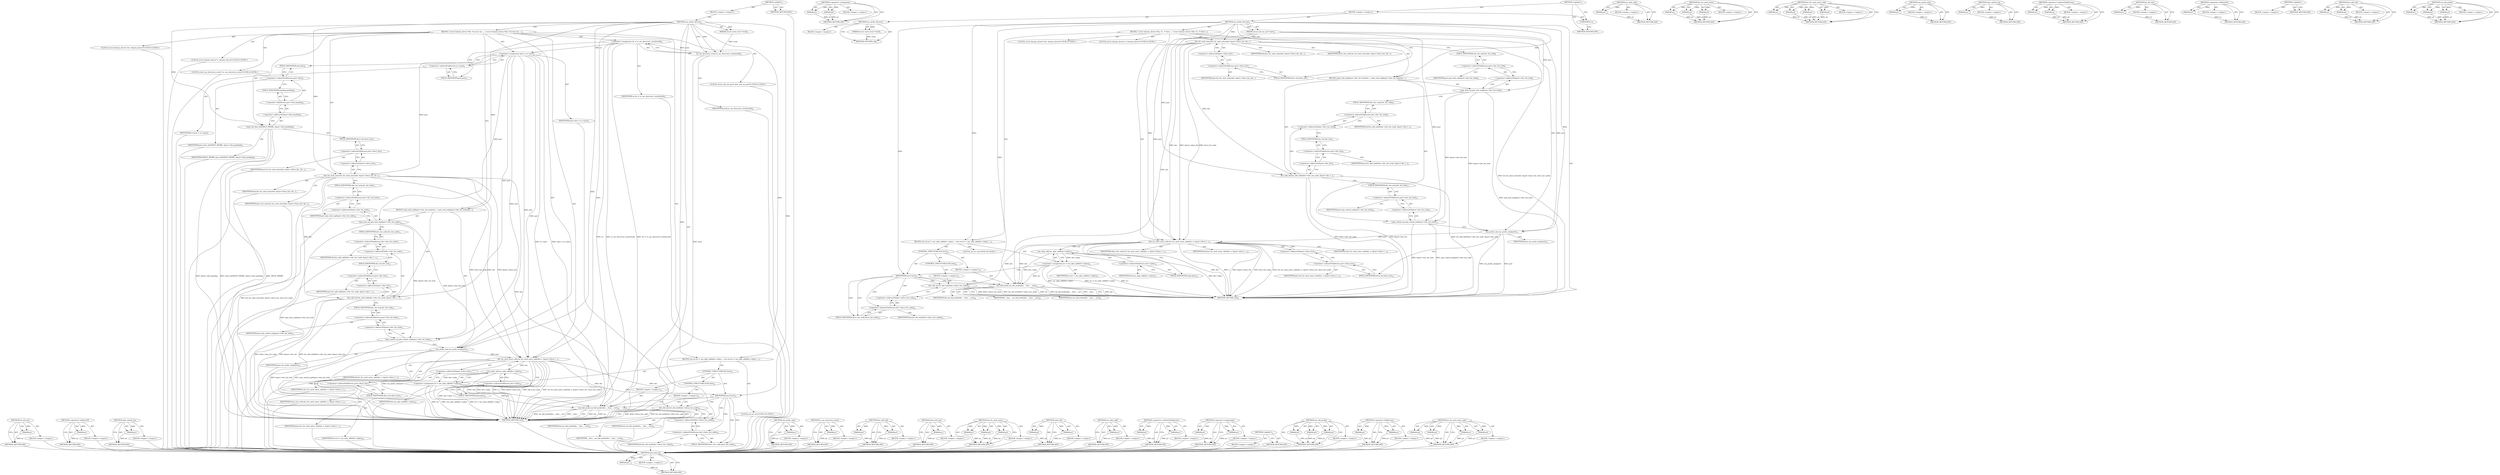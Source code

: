 digraph "sas_fail_probe" {
vulnerable_184 [label=<(METHOD,list_del_init)>];
vulnerable_185 [label=<(PARAM,p1)>];
vulnerable_186 [label=<(BLOCK,&lt;empty&gt;,&lt;empty&gt;)>];
vulnerable_187 [label=<(METHOD_RETURN,ANY)>];
vulnerable_135 [label=<(METHOD,&lt;operator&gt;.addressOf)>];
vulnerable_136 [label=<(PARAM,p1)>];
vulnerable_137 [label=<(BLOCK,&lt;empty&gt;,&lt;empty&gt;)>];
vulnerable_138 [label=<(METHOD_RETURN,ANY)>];
vulnerable_159 [label=<(METHOD,spin_unlock_irq)>];
vulnerable_160 [label=<(PARAM,p1)>];
vulnerable_161 [label=<(BLOCK,&lt;empty&gt;,&lt;empty&gt;)>];
vulnerable_162 [label=<(METHOD_RETURN,ANY)>];
vulnerable_6 [label=<(METHOD,&lt;global&gt;)<SUB>1</SUB>>];
vulnerable_7 [label=<(BLOCK,&lt;empty&gt;,&lt;empty&gt;)<SUB>1</SUB>>];
vulnerable_8 [label=<(METHOD,sas_probe_devices)<SUB>1</SUB>>];
vulnerable_9 [label=<(PARAM,struct work_struct *work)<SUB>1</SUB>>];
vulnerable_10 [label=<(BLOCK,{
 	struct domain_device *dev, *n;
	struct sas_...,{
 	struct domain_device *dev, *n;
	struct sas_...)<SUB>2</SUB>>];
vulnerable_11 [label="<(LOCAL,struct domain_device* dev: domain_device*)<SUB>3</SUB>>"];
vulnerable_12 [label="<(LOCAL,struct domain_device* n: domain_device*)<SUB>3</SUB>>"];
vulnerable_13 [label="<(LOCAL,struct sas_discovery_event* ev: sas_discovery_event*)<SUB>4</SUB>>"];
vulnerable_14 [label=<(&lt;operator&gt;.assignment,*ev = to_sas_discovery_event(work))<SUB>4</SUB>>];
vulnerable_15 [label=<(IDENTIFIER,ev,*ev = to_sas_discovery_event(work))<SUB>4</SUB>>];
vulnerable_16 [label=<(to_sas_discovery_event,to_sas_discovery_event(work))<SUB>4</SUB>>];
vulnerable_17 [label=<(IDENTIFIER,work,to_sas_discovery_event(work))<SUB>4</SUB>>];
vulnerable_18 [label="<(LOCAL,struct asd_sas_port* port: asd_sas_port*)<SUB>5</SUB>>"];
vulnerable_19 [label=<(&lt;operator&gt;.assignment,*port = ev-&gt;port)<SUB>5</SUB>>];
vulnerable_20 [label=<(IDENTIFIER,port,*port = ev-&gt;port)<SUB>5</SUB>>];
vulnerable_21 [label=<(&lt;operator&gt;.indirectFieldAccess,ev-&gt;port)<SUB>5</SUB>>];
vulnerable_22 [label=<(IDENTIFIER,ev,*port = ev-&gt;port)<SUB>5</SUB>>];
vulnerable_23 [label=<(FIELD_IDENTIFIER,port,port)<SUB>5</SUB>>];
vulnerable_24 [label=<(clear_bit,clear_bit(DISCE_PROBE, &amp;port-&gt;disc.pending))<SUB>6</SUB>>];
vulnerable_25 [label=<(IDENTIFIER,DISCE_PROBE,clear_bit(DISCE_PROBE, &amp;port-&gt;disc.pending))<SUB>6</SUB>>];
vulnerable_26 [label=<(&lt;operator&gt;.addressOf,&amp;port-&gt;disc.pending)<SUB>6</SUB>>];
vulnerable_27 [label=<(&lt;operator&gt;.fieldAccess,port-&gt;disc.pending)<SUB>6</SUB>>];
vulnerable_28 [label=<(&lt;operator&gt;.indirectFieldAccess,port-&gt;disc)<SUB>6</SUB>>];
vulnerable_29 [label=<(IDENTIFIER,port,clear_bit(DISCE_PROBE, &amp;port-&gt;disc.pending))<SUB>6</SUB>>];
vulnerable_30 [label=<(FIELD_IDENTIFIER,disc,disc)<SUB>6</SUB>>];
vulnerable_31 [label=<(FIELD_IDENTIFIER,pending,pending)<SUB>6</SUB>>];
vulnerable_32 [label=<(list_for_each_entry,list_for_each_entry(dev, &amp;port-&gt;disco_list, dis...)<SUB>9</SUB>>];
vulnerable_33 [label=<(IDENTIFIER,dev,list_for_each_entry(dev, &amp;port-&gt;disco_list, dis...)<SUB>9</SUB>>];
vulnerable_34 [label=<(&lt;operator&gt;.addressOf,&amp;port-&gt;disco_list)<SUB>9</SUB>>];
vulnerable_35 [label=<(&lt;operator&gt;.indirectFieldAccess,port-&gt;disco_list)<SUB>9</SUB>>];
vulnerable_36 [label=<(IDENTIFIER,port,list_for_each_entry(dev, &amp;port-&gt;disco_list, dis...)<SUB>9</SUB>>];
vulnerable_37 [label=<(FIELD_IDENTIFIER,disco_list,disco_list)<SUB>9</SUB>>];
vulnerable_38 [label=<(IDENTIFIER,disco_list_node,list_for_each_entry(dev, &amp;port-&gt;disco_list, dis...)<SUB>9</SUB>>];
vulnerable_39 [label=<(BLOCK,{
		spin_lock_irq(&amp;port-&gt;dev_list_lock);
		list...,{
		spin_lock_irq(&amp;port-&gt;dev_list_lock);
		list...)<SUB>9</SUB>>];
vulnerable_40 [label=<(spin_lock_irq,spin_lock_irq(&amp;port-&gt;dev_list_lock))<SUB>10</SUB>>];
vulnerable_41 [label=<(&lt;operator&gt;.addressOf,&amp;port-&gt;dev_list_lock)<SUB>10</SUB>>];
vulnerable_42 [label=<(&lt;operator&gt;.indirectFieldAccess,port-&gt;dev_list_lock)<SUB>10</SUB>>];
vulnerable_43 [label=<(IDENTIFIER,port,spin_lock_irq(&amp;port-&gt;dev_list_lock))<SUB>10</SUB>>];
vulnerable_44 [label=<(FIELD_IDENTIFIER,dev_list_lock,dev_list_lock)<SUB>10</SUB>>];
vulnerable_45 [label=<(list_add_tail,list_add_tail(&amp;dev-&gt;dev_list_node, &amp;port-&gt;dev_l...)<SUB>11</SUB>>];
vulnerable_46 [label=<(&lt;operator&gt;.addressOf,&amp;dev-&gt;dev_list_node)<SUB>11</SUB>>];
vulnerable_47 [label=<(&lt;operator&gt;.indirectFieldAccess,dev-&gt;dev_list_node)<SUB>11</SUB>>];
vulnerable_48 [label=<(IDENTIFIER,dev,list_add_tail(&amp;dev-&gt;dev_list_node, &amp;port-&gt;dev_l...)<SUB>11</SUB>>];
vulnerable_49 [label=<(FIELD_IDENTIFIER,dev_list_node,dev_list_node)<SUB>11</SUB>>];
vulnerable_50 [label=<(&lt;operator&gt;.addressOf,&amp;port-&gt;dev_list)<SUB>11</SUB>>];
vulnerable_51 [label=<(&lt;operator&gt;.indirectFieldAccess,port-&gt;dev_list)<SUB>11</SUB>>];
vulnerable_52 [label=<(IDENTIFIER,port,list_add_tail(&amp;dev-&gt;dev_list_node, &amp;port-&gt;dev_l...)<SUB>11</SUB>>];
vulnerable_53 [label=<(FIELD_IDENTIFIER,dev_list,dev_list)<SUB>11</SUB>>];
vulnerable_54 [label=<(spin_unlock_irq,spin_unlock_irq(&amp;port-&gt;dev_list_lock))<SUB>12</SUB>>];
vulnerable_55 [label=<(&lt;operator&gt;.addressOf,&amp;port-&gt;dev_list_lock)<SUB>12</SUB>>];
vulnerable_56 [label=<(&lt;operator&gt;.indirectFieldAccess,port-&gt;dev_list_lock)<SUB>12</SUB>>];
vulnerable_57 [label=<(IDENTIFIER,port,spin_unlock_irq(&amp;port-&gt;dev_list_lock))<SUB>12</SUB>>];
vulnerable_58 [label=<(FIELD_IDENTIFIER,dev_list_lock,dev_list_lock)<SUB>12</SUB>>];
vulnerable_59 [label=<(sas_probe_sata,sas_probe_sata(port))<SUB>15</SUB>>];
vulnerable_60 [label=<(IDENTIFIER,port,sas_probe_sata(port))<SUB>15</SUB>>];
vulnerable_61 [label=<(list_for_each_entry_safe,list_for_each_entry_safe(dev, n, &amp;port-&gt;disco_l...)<SUB>17</SUB>>];
vulnerable_62 [label=<(IDENTIFIER,dev,list_for_each_entry_safe(dev, n, &amp;port-&gt;disco_l...)<SUB>17</SUB>>];
vulnerable_63 [label=<(IDENTIFIER,n,list_for_each_entry_safe(dev, n, &amp;port-&gt;disco_l...)<SUB>17</SUB>>];
vulnerable_64 [label=<(&lt;operator&gt;.addressOf,&amp;port-&gt;disco_list)<SUB>17</SUB>>];
vulnerable_65 [label=<(&lt;operator&gt;.indirectFieldAccess,port-&gt;disco_list)<SUB>17</SUB>>];
vulnerable_66 [label=<(IDENTIFIER,port,list_for_each_entry_safe(dev, n, &amp;port-&gt;disco_l...)<SUB>17</SUB>>];
vulnerable_67 [label=<(FIELD_IDENTIFIER,disco_list,disco_list)<SUB>17</SUB>>];
vulnerable_68 [label=<(IDENTIFIER,disco_list_node,list_for_each_entry_safe(dev, n, &amp;port-&gt;disco_l...)<SUB>17</SUB>>];
vulnerable_69 [label=<(BLOCK,{
		int err;

		err = sas_rphy_add(dev-&gt;rphy);
...,{
		int err;

		err = sas_rphy_add(dev-&gt;rphy);
...)<SUB>17</SUB>>];
vulnerable_70 [label="<(LOCAL,int err: int)<SUB>18</SUB>>"];
vulnerable_71 [label=<(&lt;operator&gt;.assignment,err = sas_rphy_add(dev-&gt;rphy))<SUB>20</SUB>>];
vulnerable_72 [label=<(IDENTIFIER,err,err = sas_rphy_add(dev-&gt;rphy))<SUB>20</SUB>>];
vulnerable_73 [label=<(sas_rphy_add,sas_rphy_add(dev-&gt;rphy))<SUB>20</SUB>>];
vulnerable_74 [label=<(&lt;operator&gt;.indirectFieldAccess,dev-&gt;rphy)<SUB>20</SUB>>];
vulnerable_75 [label=<(IDENTIFIER,dev,sas_rphy_add(dev-&gt;rphy))<SUB>20</SUB>>];
vulnerable_76 [label=<(FIELD_IDENTIFIER,rphy,rphy)<SUB>20</SUB>>];
vulnerable_77 [label=<(CONTROL_STRUCTURE,IF,if (err))<SUB>21</SUB>>];
vulnerable_78 [label=<(IDENTIFIER,err,if (err))<SUB>21</SUB>>];
vulnerable_79 [label=<(BLOCK,&lt;empty&gt;,&lt;empty&gt;)<SUB>22</SUB>>];
vulnerable_80 [label=<(sas_fail_probe,sas_fail_probe(dev, __func__, err))<SUB>22</SUB>>];
vulnerable_81 [label=<(IDENTIFIER,dev,sas_fail_probe(dev, __func__, err))<SUB>22</SUB>>];
vulnerable_82 [label=<(IDENTIFIER,__func__,sas_fail_probe(dev, __func__, err))<SUB>22</SUB>>];
vulnerable_83 [label=<(IDENTIFIER,err,sas_fail_probe(dev, __func__, err))<SUB>22</SUB>>];
vulnerable_84 [label=<(CONTROL_STRUCTURE,ELSE,else)<SUB>24</SUB>>];
vulnerable_85 [label=<(BLOCK,&lt;empty&gt;,&lt;empty&gt;)<SUB>24</SUB>>];
vulnerable_86 [label=<(list_del_init,list_del_init(&amp;dev-&gt;disco_list_node))<SUB>24</SUB>>];
vulnerable_87 [label=<(&lt;operator&gt;.addressOf,&amp;dev-&gt;disco_list_node)<SUB>24</SUB>>];
vulnerable_88 [label=<(&lt;operator&gt;.indirectFieldAccess,dev-&gt;disco_list_node)<SUB>24</SUB>>];
vulnerable_89 [label=<(IDENTIFIER,dev,list_del_init(&amp;dev-&gt;disco_list_node))<SUB>24</SUB>>];
vulnerable_90 [label=<(FIELD_IDENTIFIER,disco_list_node,disco_list_node)<SUB>24</SUB>>];
vulnerable_91 [label=<(METHOD_RETURN,void)<SUB>1</SUB>>];
vulnerable_93 [label=<(METHOD_RETURN,ANY)<SUB>1</SUB>>];
vulnerable_163 [label=<(METHOD,sas_probe_sata)>];
vulnerable_164 [label=<(PARAM,p1)>];
vulnerable_165 [label=<(BLOCK,&lt;empty&gt;,&lt;empty&gt;)>];
vulnerable_166 [label=<(METHOD_RETURN,ANY)>];
vulnerable_121 [label=<(METHOD,to_sas_discovery_event)>];
vulnerable_122 [label=<(PARAM,p1)>];
vulnerable_123 [label=<(BLOCK,&lt;empty&gt;,&lt;empty&gt;)>];
vulnerable_124 [label=<(METHOD_RETURN,ANY)>];
vulnerable_154 [label=<(METHOD,list_add_tail)>];
vulnerable_155 [label=<(PARAM,p1)>];
vulnerable_156 [label=<(PARAM,p2)>];
vulnerable_157 [label=<(BLOCK,&lt;empty&gt;,&lt;empty&gt;)>];
vulnerable_158 [label=<(METHOD_RETURN,ANY)>];
vulnerable_150 [label=<(METHOD,spin_lock_irq)>];
vulnerable_151 [label=<(PARAM,p1)>];
vulnerable_152 [label=<(BLOCK,&lt;empty&gt;,&lt;empty&gt;)>];
vulnerable_153 [label=<(METHOD_RETURN,ANY)>];
vulnerable_144 [label=<(METHOD,list_for_each_entry)>];
vulnerable_145 [label=<(PARAM,p1)>];
vulnerable_146 [label=<(PARAM,p2)>];
vulnerable_147 [label=<(PARAM,p3)>];
vulnerable_148 [label=<(BLOCK,&lt;empty&gt;,&lt;empty&gt;)>];
vulnerable_149 [label=<(METHOD_RETURN,ANY)>];
vulnerable_130 [label=<(METHOD,clear_bit)>];
vulnerable_131 [label=<(PARAM,p1)>];
vulnerable_132 [label=<(PARAM,p2)>];
vulnerable_133 [label=<(BLOCK,&lt;empty&gt;,&lt;empty&gt;)>];
vulnerable_134 [label=<(METHOD_RETURN,ANY)>];
vulnerable_174 [label=<(METHOD,sas_rphy_add)>];
vulnerable_175 [label=<(PARAM,p1)>];
vulnerable_176 [label=<(BLOCK,&lt;empty&gt;,&lt;empty&gt;)>];
vulnerable_177 [label=<(METHOD_RETURN,ANY)>];
vulnerable_125 [label=<(METHOD,&lt;operator&gt;.indirectFieldAccess)>];
vulnerable_126 [label=<(PARAM,p1)>];
vulnerable_127 [label=<(PARAM,p2)>];
vulnerable_128 [label=<(BLOCK,&lt;empty&gt;,&lt;empty&gt;)>];
vulnerable_129 [label=<(METHOD_RETURN,ANY)>];
vulnerable_116 [label=<(METHOD,&lt;operator&gt;.assignment)>];
vulnerable_117 [label=<(PARAM,p1)>];
vulnerable_118 [label=<(PARAM,p2)>];
vulnerable_119 [label=<(BLOCK,&lt;empty&gt;,&lt;empty&gt;)>];
vulnerable_120 [label=<(METHOD_RETURN,ANY)>];
vulnerable_110 [label=<(METHOD,&lt;global&gt;)<SUB>1</SUB>>];
vulnerable_111 [label=<(BLOCK,&lt;empty&gt;,&lt;empty&gt;)>];
vulnerable_112 [label=<(METHOD_RETURN,ANY)>];
vulnerable_178 [label=<(METHOD,sas_fail_probe)>];
vulnerable_179 [label=<(PARAM,p1)>];
vulnerable_180 [label=<(PARAM,p2)>];
vulnerable_181 [label=<(PARAM,p3)>];
vulnerable_182 [label=<(BLOCK,&lt;empty&gt;,&lt;empty&gt;)>];
vulnerable_183 [label=<(METHOD_RETURN,ANY)>];
vulnerable_139 [label=<(METHOD,&lt;operator&gt;.fieldAccess)>];
vulnerable_140 [label=<(PARAM,p1)>];
vulnerable_141 [label=<(PARAM,p2)>];
vulnerable_142 [label=<(BLOCK,&lt;empty&gt;,&lt;empty&gt;)>];
vulnerable_143 [label=<(METHOD_RETURN,ANY)>];
vulnerable_167 [label=<(METHOD,list_for_each_entry_safe)>];
vulnerable_168 [label=<(PARAM,p1)>];
vulnerable_169 [label=<(PARAM,p2)>];
vulnerable_170 [label=<(PARAM,p3)>];
vulnerable_171 [label=<(PARAM,p4)>];
vulnerable_172 [label=<(BLOCK,&lt;empty&gt;,&lt;empty&gt;)>];
vulnerable_173 [label=<(METHOD_RETURN,ANY)>];
fixed_116 [label=<(METHOD,spin_lock_irq)>];
fixed_117 [label=<(PARAM,p1)>];
fixed_118 [label=<(BLOCK,&lt;empty&gt;,&lt;empty&gt;)>];
fixed_119 [label=<(METHOD_RETURN,ANY)>];
fixed_140 [label=<(METHOD,&lt;operator&gt;.assignment)>];
fixed_141 [label=<(PARAM,p1)>];
fixed_142 [label=<(PARAM,p2)>];
fixed_143 [label=<(BLOCK,&lt;empty&gt;,&lt;empty&gt;)>];
fixed_144 [label=<(METHOD_RETURN,ANY)>];
fixed_6 [label=<(METHOD,&lt;global&gt;)<SUB>1</SUB>>];
fixed_7 [label=<(BLOCK,&lt;empty&gt;,&lt;empty&gt;)<SUB>1</SUB>>];
fixed_8 [label=<(METHOD,sas_probe_devices)<SUB>1</SUB>>];
fixed_9 [label=<(PARAM,struct work_struct *work)<SUB>1</SUB>>];
fixed_10 [label=<(BLOCK,&lt;empty&gt;,&lt;empty&gt;)>];
fixed_11 [label=<(METHOD_RETURN,void)<SUB>1</SUB>>];
fixed_13 [label=<(UNKNOWN,),))<SUB>1</SUB>>];
fixed_14 [label=<(METHOD,sas_probe_devices)<SUB>2</SUB>>];
fixed_15 [label=<(PARAM,struct asd_sas_port *port)<SUB>2</SUB>>];
fixed_16 [label=<(BLOCK,{
 	struct domain_device *dev, *n;
 
 	/* devic...,{
 	struct domain_device *dev, *n;
 
 	/* devic...)<SUB>3</SUB>>];
fixed_17 [label="<(LOCAL,struct domain_device* dev: domain_device*)<SUB>4</SUB>>"];
fixed_18 [label="<(LOCAL,struct domain_device* n: domain_device*)<SUB>4</SUB>>"];
fixed_19 [label=<(list_for_each_entry,list_for_each_entry(dev, &amp;port-&gt;disco_list, dis...)<SUB>7</SUB>>];
fixed_20 [label=<(IDENTIFIER,dev,list_for_each_entry(dev, &amp;port-&gt;disco_list, dis...)<SUB>7</SUB>>];
fixed_21 [label=<(&lt;operator&gt;.addressOf,&amp;port-&gt;disco_list)<SUB>7</SUB>>];
fixed_22 [label=<(&lt;operator&gt;.indirectFieldAccess,port-&gt;disco_list)<SUB>7</SUB>>];
fixed_23 [label=<(IDENTIFIER,port,list_for_each_entry(dev, &amp;port-&gt;disco_list, dis...)<SUB>7</SUB>>];
fixed_24 [label=<(FIELD_IDENTIFIER,disco_list,disco_list)<SUB>7</SUB>>];
fixed_25 [label=<(IDENTIFIER,disco_list_node,list_for_each_entry(dev, &amp;port-&gt;disco_list, dis...)<SUB>7</SUB>>];
fixed_26 [label=<(BLOCK,{
		spin_lock_irq(&amp;port-&gt;dev_list_lock);
		list...,{
		spin_lock_irq(&amp;port-&gt;dev_list_lock);
		list...)<SUB>7</SUB>>];
fixed_27 [label=<(spin_lock_irq,spin_lock_irq(&amp;port-&gt;dev_list_lock))<SUB>8</SUB>>];
fixed_28 [label=<(&lt;operator&gt;.addressOf,&amp;port-&gt;dev_list_lock)<SUB>8</SUB>>];
fixed_29 [label=<(&lt;operator&gt;.indirectFieldAccess,port-&gt;dev_list_lock)<SUB>8</SUB>>];
fixed_30 [label=<(IDENTIFIER,port,spin_lock_irq(&amp;port-&gt;dev_list_lock))<SUB>8</SUB>>];
fixed_31 [label=<(FIELD_IDENTIFIER,dev_list_lock,dev_list_lock)<SUB>8</SUB>>];
fixed_32 [label=<(list_add_tail,list_add_tail(&amp;dev-&gt;dev_list_node, &amp;port-&gt;dev_l...)<SUB>9</SUB>>];
fixed_33 [label=<(&lt;operator&gt;.addressOf,&amp;dev-&gt;dev_list_node)<SUB>9</SUB>>];
fixed_34 [label=<(&lt;operator&gt;.indirectFieldAccess,dev-&gt;dev_list_node)<SUB>9</SUB>>];
fixed_35 [label=<(IDENTIFIER,dev,list_add_tail(&amp;dev-&gt;dev_list_node, &amp;port-&gt;dev_l...)<SUB>9</SUB>>];
fixed_36 [label=<(FIELD_IDENTIFIER,dev_list_node,dev_list_node)<SUB>9</SUB>>];
fixed_37 [label=<(&lt;operator&gt;.addressOf,&amp;port-&gt;dev_list)<SUB>9</SUB>>];
fixed_38 [label=<(&lt;operator&gt;.indirectFieldAccess,port-&gt;dev_list)<SUB>9</SUB>>];
fixed_39 [label=<(IDENTIFIER,port,list_add_tail(&amp;dev-&gt;dev_list_node, &amp;port-&gt;dev_l...)<SUB>9</SUB>>];
fixed_40 [label=<(FIELD_IDENTIFIER,dev_list,dev_list)<SUB>9</SUB>>];
fixed_41 [label=<(spin_unlock_irq,spin_unlock_irq(&amp;port-&gt;dev_list_lock))<SUB>10</SUB>>];
fixed_42 [label=<(&lt;operator&gt;.addressOf,&amp;port-&gt;dev_list_lock)<SUB>10</SUB>>];
fixed_43 [label=<(&lt;operator&gt;.indirectFieldAccess,port-&gt;dev_list_lock)<SUB>10</SUB>>];
fixed_44 [label=<(IDENTIFIER,port,spin_unlock_irq(&amp;port-&gt;dev_list_lock))<SUB>10</SUB>>];
fixed_45 [label=<(FIELD_IDENTIFIER,dev_list_lock,dev_list_lock)<SUB>10</SUB>>];
fixed_46 [label=<(sas_probe_sata,sas_probe_sata(port))<SUB>13</SUB>>];
fixed_47 [label=<(IDENTIFIER,port,sas_probe_sata(port))<SUB>13</SUB>>];
fixed_48 [label=<(list_for_each_entry_safe,list_for_each_entry_safe(dev, n, &amp;port-&gt;disco_l...)<SUB>15</SUB>>];
fixed_49 [label=<(IDENTIFIER,dev,list_for_each_entry_safe(dev, n, &amp;port-&gt;disco_l...)<SUB>15</SUB>>];
fixed_50 [label=<(IDENTIFIER,n,list_for_each_entry_safe(dev, n, &amp;port-&gt;disco_l...)<SUB>15</SUB>>];
fixed_51 [label=<(&lt;operator&gt;.addressOf,&amp;port-&gt;disco_list)<SUB>15</SUB>>];
fixed_52 [label=<(&lt;operator&gt;.indirectFieldAccess,port-&gt;disco_list)<SUB>15</SUB>>];
fixed_53 [label=<(IDENTIFIER,port,list_for_each_entry_safe(dev, n, &amp;port-&gt;disco_l...)<SUB>15</SUB>>];
fixed_54 [label=<(FIELD_IDENTIFIER,disco_list,disco_list)<SUB>15</SUB>>];
fixed_55 [label=<(IDENTIFIER,disco_list_node,list_for_each_entry_safe(dev, n, &amp;port-&gt;disco_l...)<SUB>15</SUB>>];
fixed_56 [label=<(BLOCK,{
		int err;

		err = sas_rphy_add(dev-&gt;rphy);
...,{
		int err;

		err = sas_rphy_add(dev-&gt;rphy);
...)<SUB>15</SUB>>];
fixed_57 [label="<(LOCAL,int err: int)<SUB>16</SUB>>"];
fixed_58 [label=<(&lt;operator&gt;.assignment,err = sas_rphy_add(dev-&gt;rphy))<SUB>18</SUB>>];
fixed_59 [label=<(IDENTIFIER,err,err = sas_rphy_add(dev-&gt;rphy))<SUB>18</SUB>>];
fixed_60 [label=<(sas_rphy_add,sas_rphy_add(dev-&gt;rphy))<SUB>18</SUB>>];
fixed_61 [label=<(&lt;operator&gt;.indirectFieldAccess,dev-&gt;rphy)<SUB>18</SUB>>];
fixed_62 [label=<(IDENTIFIER,dev,sas_rphy_add(dev-&gt;rphy))<SUB>18</SUB>>];
fixed_63 [label=<(FIELD_IDENTIFIER,rphy,rphy)<SUB>18</SUB>>];
fixed_64 [label=<(CONTROL_STRUCTURE,IF,if (err))<SUB>19</SUB>>];
fixed_65 [label=<(IDENTIFIER,err,if (err))<SUB>19</SUB>>];
fixed_66 [label=<(BLOCK,&lt;empty&gt;,&lt;empty&gt;)<SUB>20</SUB>>];
fixed_67 [label=<(sas_fail_probe,sas_fail_probe(dev, __func__, err))<SUB>20</SUB>>];
fixed_68 [label=<(IDENTIFIER,dev,sas_fail_probe(dev, __func__, err))<SUB>20</SUB>>];
fixed_69 [label=<(IDENTIFIER,__func__,sas_fail_probe(dev, __func__, err))<SUB>20</SUB>>];
fixed_70 [label=<(IDENTIFIER,err,sas_fail_probe(dev, __func__, err))<SUB>20</SUB>>];
fixed_71 [label=<(CONTROL_STRUCTURE,ELSE,else)<SUB>22</SUB>>];
fixed_72 [label=<(BLOCK,&lt;empty&gt;,&lt;empty&gt;)<SUB>22</SUB>>];
fixed_73 [label=<(list_del_init,list_del_init(&amp;dev-&gt;disco_list_node))<SUB>22</SUB>>];
fixed_74 [label=<(&lt;operator&gt;.addressOf,&amp;dev-&gt;disco_list_node)<SUB>22</SUB>>];
fixed_75 [label=<(&lt;operator&gt;.indirectFieldAccess,dev-&gt;disco_list_node)<SUB>22</SUB>>];
fixed_76 [label=<(IDENTIFIER,dev,list_del_init(&amp;dev-&gt;disco_list_node))<SUB>22</SUB>>];
fixed_77 [label=<(FIELD_IDENTIFIER,disco_list_node,disco_list_node)<SUB>22</SUB>>];
fixed_78 [label=<(METHOD_RETURN,void)<SUB>2</SUB>>];
fixed_80 [label=<(METHOD_RETURN,ANY)<SUB>1</SUB>>];
fixed_145 [label=<(METHOD,sas_rphy_add)>];
fixed_146 [label=<(PARAM,p1)>];
fixed_147 [label=<(BLOCK,&lt;empty&gt;,&lt;empty&gt;)>];
fixed_148 [label=<(METHOD_RETURN,ANY)>];
fixed_101 [label=<(METHOD,list_for_each_entry)>];
fixed_102 [label=<(PARAM,p1)>];
fixed_103 [label=<(PARAM,p2)>];
fixed_104 [label=<(PARAM,p3)>];
fixed_105 [label=<(BLOCK,&lt;empty&gt;,&lt;empty&gt;)>];
fixed_106 [label=<(METHOD_RETURN,ANY)>];
fixed_133 [label=<(METHOD,list_for_each_entry_safe)>];
fixed_134 [label=<(PARAM,p1)>];
fixed_135 [label=<(PARAM,p2)>];
fixed_136 [label=<(PARAM,p3)>];
fixed_137 [label=<(PARAM,p4)>];
fixed_138 [label=<(BLOCK,&lt;empty&gt;,&lt;empty&gt;)>];
fixed_139 [label=<(METHOD_RETURN,ANY)>];
fixed_129 [label=<(METHOD,sas_probe_sata)>];
fixed_130 [label=<(PARAM,p1)>];
fixed_131 [label=<(BLOCK,&lt;empty&gt;,&lt;empty&gt;)>];
fixed_132 [label=<(METHOD_RETURN,ANY)>];
fixed_125 [label=<(METHOD,spin_unlock_irq)>];
fixed_126 [label=<(PARAM,p1)>];
fixed_127 [label=<(BLOCK,&lt;empty&gt;,&lt;empty&gt;)>];
fixed_128 [label=<(METHOD_RETURN,ANY)>];
fixed_111 [label=<(METHOD,&lt;operator&gt;.indirectFieldAccess)>];
fixed_112 [label=<(PARAM,p1)>];
fixed_113 [label=<(PARAM,p2)>];
fixed_114 [label=<(BLOCK,&lt;empty&gt;,&lt;empty&gt;)>];
fixed_115 [label=<(METHOD_RETURN,ANY)>];
fixed_155 [label=<(METHOD,list_del_init)>];
fixed_156 [label=<(PARAM,p1)>];
fixed_157 [label=<(BLOCK,&lt;empty&gt;,&lt;empty&gt;)>];
fixed_158 [label=<(METHOD_RETURN,ANY)>];
fixed_107 [label=<(METHOD,&lt;operator&gt;.addressOf)>];
fixed_108 [label=<(PARAM,p1)>];
fixed_109 [label=<(BLOCK,&lt;empty&gt;,&lt;empty&gt;)>];
fixed_110 [label=<(METHOD_RETURN,ANY)>];
fixed_95 [label=<(METHOD,&lt;global&gt;)<SUB>1</SUB>>];
fixed_96 [label=<(BLOCK,&lt;empty&gt;,&lt;empty&gt;)>];
fixed_97 [label=<(METHOD_RETURN,ANY)>];
fixed_120 [label=<(METHOD,list_add_tail)>];
fixed_121 [label=<(PARAM,p1)>];
fixed_122 [label=<(PARAM,p2)>];
fixed_123 [label=<(BLOCK,&lt;empty&gt;,&lt;empty&gt;)>];
fixed_124 [label=<(METHOD_RETURN,ANY)>];
fixed_149 [label=<(METHOD,sas_fail_probe)>];
fixed_150 [label=<(PARAM,p1)>];
fixed_151 [label=<(PARAM,p2)>];
fixed_152 [label=<(PARAM,p3)>];
fixed_153 [label=<(BLOCK,&lt;empty&gt;,&lt;empty&gt;)>];
fixed_154 [label=<(METHOD_RETURN,ANY)>];
vulnerable_184 -> vulnerable_185  [key=0, label="AST: "];
vulnerable_184 -> vulnerable_185  [key=1, label="DDG: "];
vulnerable_184 -> vulnerable_186  [key=0, label="AST: "];
vulnerable_184 -> vulnerable_187  [key=0, label="AST: "];
vulnerable_184 -> vulnerable_187  [key=1, label="CFG: "];
vulnerable_185 -> vulnerable_187  [key=0, label="DDG: p1"];
vulnerable_186 -> fixed_116  [key=0];
vulnerable_187 -> fixed_116  [key=0];
vulnerable_135 -> vulnerable_136  [key=0, label="AST: "];
vulnerable_135 -> vulnerable_136  [key=1, label="DDG: "];
vulnerable_135 -> vulnerable_137  [key=0, label="AST: "];
vulnerable_135 -> vulnerable_138  [key=0, label="AST: "];
vulnerable_135 -> vulnerable_138  [key=1, label="CFG: "];
vulnerable_136 -> vulnerable_138  [key=0, label="DDG: p1"];
vulnerable_137 -> fixed_116  [key=0];
vulnerable_138 -> fixed_116  [key=0];
vulnerable_159 -> vulnerable_160  [key=0, label="AST: "];
vulnerable_159 -> vulnerable_160  [key=1, label="DDG: "];
vulnerable_159 -> vulnerable_161  [key=0, label="AST: "];
vulnerable_159 -> vulnerable_162  [key=0, label="AST: "];
vulnerable_159 -> vulnerable_162  [key=1, label="CFG: "];
vulnerable_160 -> vulnerable_162  [key=0, label="DDG: p1"];
vulnerable_161 -> fixed_116  [key=0];
vulnerable_162 -> fixed_116  [key=0];
vulnerable_6 -> vulnerable_7  [key=0, label="AST: "];
vulnerable_6 -> vulnerable_93  [key=0, label="AST: "];
vulnerable_6 -> vulnerable_93  [key=1, label="CFG: "];
vulnerable_7 -> vulnerable_8  [key=0, label="AST: "];
vulnerable_8 -> vulnerable_9  [key=0, label="AST: "];
vulnerable_8 -> vulnerable_9  [key=1, label="DDG: "];
vulnerable_8 -> vulnerable_10  [key=0, label="AST: "];
vulnerable_8 -> vulnerable_91  [key=0, label="AST: "];
vulnerable_8 -> vulnerable_16  [key=0, label="CFG: "];
vulnerable_8 -> vulnerable_16  [key=1, label="DDG: "];
vulnerable_8 -> vulnerable_39  [key=0, label="DDG: "];
vulnerable_8 -> vulnerable_69  [key=0, label="DDG: "];
vulnerable_8 -> vulnerable_24  [key=0, label="DDG: "];
vulnerable_8 -> vulnerable_32  [key=0, label="DDG: "];
vulnerable_8 -> vulnerable_59  [key=0, label="DDG: "];
vulnerable_8 -> vulnerable_61  [key=0, label="DDG: "];
vulnerable_8 -> vulnerable_78  [key=0, label="DDG: "];
vulnerable_8 -> vulnerable_80  [key=0, label="DDG: "];
vulnerable_9 -> vulnerable_16  [key=0, label="DDG: work"];
vulnerable_10 -> vulnerable_11  [key=0, label="AST: "];
vulnerable_10 -> vulnerable_12  [key=0, label="AST: "];
vulnerable_10 -> vulnerable_13  [key=0, label="AST: "];
vulnerable_10 -> vulnerable_14  [key=0, label="AST: "];
vulnerable_10 -> vulnerable_18  [key=0, label="AST: "];
vulnerable_10 -> vulnerable_19  [key=0, label="AST: "];
vulnerable_10 -> vulnerable_24  [key=0, label="AST: "];
vulnerable_10 -> vulnerable_32  [key=0, label="AST: "];
vulnerable_10 -> vulnerable_39  [key=0, label="AST: "];
vulnerable_10 -> vulnerable_59  [key=0, label="AST: "];
vulnerable_10 -> vulnerable_61  [key=0, label="AST: "];
vulnerable_10 -> vulnerable_69  [key=0, label="AST: "];
vulnerable_11 -> fixed_116  [key=0];
vulnerable_12 -> fixed_116  [key=0];
vulnerable_13 -> fixed_116  [key=0];
vulnerable_14 -> vulnerable_15  [key=0, label="AST: "];
vulnerable_14 -> vulnerable_16  [key=0, label="AST: "];
vulnerable_14 -> vulnerable_23  [key=0, label="CFG: "];
vulnerable_14 -> vulnerable_91  [key=0, label="DDG: ev"];
vulnerable_14 -> vulnerable_91  [key=1, label="DDG: to_sas_discovery_event(work)"];
vulnerable_14 -> vulnerable_91  [key=2, label="DDG: *ev = to_sas_discovery_event(work)"];
vulnerable_14 -> vulnerable_19  [key=0, label="DDG: ev"];
vulnerable_15 -> fixed_116  [key=0];
vulnerable_16 -> vulnerable_17  [key=0, label="AST: "];
vulnerable_16 -> vulnerable_14  [key=0, label="CFG: "];
vulnerable_16 -> vulnerable_14  [key=1, label="DDG: work"];
vulnerable_16 -> vulnerable_91  [key=0, label="DDG: work"];
vulnerable_17 -> fixed_116  [key=0];
vulnerable_18 -> fixed_116  [key=0];
vulnerable_19 -> vulnerable_20  [key=0, label="AST: "];
vulnerable_19 -> vulnerable_21  [key=0, label="AST: "];
vulnerable_19 -> vulnerable_30  [key=0, label="CFG: "];
vulnerable_19 -> vulnerable_91  [key=0, label="DDG: ev-&gt;port"];
vulnerable_19 -> vulnerable_91  [key=1, label="DDG: *port = ev-&gt;port"];
vulnerable_19 -> vulnerable_32  [key=0, label="DDG: port"];
vulnerable_19 -> vulnerable_59  [key=0, label="DDG: port"];
vulnerable_19 -> vulnerable_61  [key=0, label="DDG: port"];
vulnerable_19 -> vulnerable_40  [key=0, label="DDG: port"];
vulnerable_19 -> vulnerable_45  [key=0, label="DDG: port"];
vulnerable_19 -> vulnerable_54  [key=0, label="DDG: port"];
vulnerable_20 -> fixed_116  [key=0];
vulnerable_21 -> vulnerable_22  [key=0, label="AST: "];
vulnerable_21 -> vulnerable_23  [key=0, label="AST: "];
vulnerable_21 -> vulnerable_19  [key=0, label="CFG: "];
vulnerable_22 -> fixed_116  [key=0];
vulnerable_23 -> vulnerable_21  [key=0, label="CFG: "];
vulnerable_24 -> vulnerable_25  [key=0, label="AST: "];
vulnerable_24 -> vulnerable_26  [key=0, label="AST: "];
vulnerable_24 -> vulnerable_37  [key=0, label="CFG: "];
vulnerable_24 -> vulnerable_91  [key=0, label="DDG: &amp;port-&gt;disc.pending"];
vulnerable_24 -> vulnerable_91  [key=1, label="DDG: clear_bit(DISCE_PROBE, &amp;port-&gt;disc.pending)"];
vulnerable_24 -> vulnerable_91  [key=2, label="DDG: DISCE_PROBE"];
vulnerable_25 -> fixed_116  [key=0];
vulnerable_26 -> vulnerable_27  [key=0, label="AST: "];
vulnerable_26 -> vulnerable_24  [key=0, label="CFG: "];
vulnerable_27 -> vulnerable_28  [key=0, label="AST: "];
vulnerable_27 -> vulnerable_31  [key=0, label="AST: "];
vulnerable_27 -> vulnerable_26  [key=0, label="CFG: "];
vulnerable_28 -> vulnerable_29  [key=0, label="AST: "];
vulnerable_28 -> vulnerable_30  [key=0, label="AST: "];
vulnerable_28 -> vulnerable_31  [key=0, label="CFG: "];
vulnerable_29 -> fixed_116  [key=0];
vulnerable_30 -> vulnerable_28  [key=0, label="CFG: "];
vulnerable_31 -> vulnerable_27  [key=0, label="CFG: "];
vulnerable_32 -> vulnerable_33  [key=0, label="AST: "];
vulnerable_32 -> vulnerable_34  [key=0, label="AST: "];
vulnerable_32 -> vulnerable_38  [key=0, label="AST: "];
vulnerable_32 -> vulnerable_44  [key=0, label="CFG: "];
vulnerable_32 -> vulnerable_91  [key=0, label="DDG: list_for_each_entry(dev, &amp;port-&gt;disco_list, disco_list_node)"];
vulnerable_32 -> vulnerable_61  [key=0, label="DDG: dev"];
vulnerable_32 -> vulnerable_61  [key=1, label="DDG: &amp;port-&gt;disco_list"];
vulnerable_32 -> vulnerable_61  [key=2, label="DDG: disco_list_node"];
vulnerable_32 -> vulnerable_45  [key=0, label="DDG: dev"];
vulnerable_32 -> vulnerable_80  [key=0, label="DDG: dev"];
vulnerable_33 -> fixed_116  [key=0];
vulnerable_34 -> vulnerable_35  [key=0, label="AST: "];
vulnerable_34 -> vulnerable_32  [key=0, label="CFG: "];
vulnerable_35 -> vulnerable_36  [key=0, label="AST: "];
vulnerable_35 -> vulnerable_37  [key=0, label="AST: "];
vulnerable_35 -> vulnerable_34  [key=0, label="CFG: "];
vulnerable_36 -> fixed_116  [key=0];
vulnerable_37 -> vulnerable_35  [key=0, label="CFG: "];
vulnerable_38 -> fixed_116  [key=0];
vulnerable_39 -> vulnerable_40  [key=0, label="AST: "];
vulnerable_39 -> vulnerable_45  [key=0, label="AST: "];
vulnerable_39 -> vulnerable_54  [key=0, label="AST: "];
vulnerable_40 -> vulnerable_41  [key=0, label="AST: "];
vulnerable_40 -> vulnerable_49  [key=0, label="CFG: "];
vulnerable_40 -> vulnerable_91  [key=0, label="DDG: spin_lock_irq(&amp;port-&gt;dev_list_lock)"];
vulnerable_40 -> vulnerable_59  [key=0, label="DDG: &amp;port-&gt;dev_list_lock"];
vulnerable_40 -> vulnerable_54  [key=0, label="DDG: &amp;port-&gt;dev_list_lock"];
vulnerable_41 -> vulnerable_42  [key=0, label="AST: "];
vulnerable_41 -> vulnerable_40  [key=0, label="CFG: "];
vulnerable_42 -> vulnerable_43  [key=0, label="AST: "];
vulnerable_42 -> vulnerable_44  [key=0, label="AST: "];
vulnerable_42 -> vulnerable_41  [key=0, label="CFG: "];
vulnerable_43 -> fixed_116  [key=0];
vulnerable_44 -> vulnerable_42  [key=0, label="CFG: "];
vulnerable_45 -> vulnerable_46  [key=0, label="AST: "];
vulnerable_45 -> vulnerable_50  [key=0, label="AST: "];
vulnerable_45 -> vulnerable_58  [key=0, label="CFG: "];
vulnerable_45 -> vulnerable_91  [key=0, label="DDG: &amp;dev-&gt;dev_list_node"];
vulnerable_45 -> vulnerable_91  [key=1, label="DDG: &amp;port-&gt;dev_list"];
vulnerable_45 -> vulnerable_91  [key=2, label="DDG: list_add_tail(&amp;dev-&gt;dev_list_node, &amp;port-&gt;dev_list)"];
vulnerable_46 -> vulnerable_47  [key=0, label="AST: "];
vulnerable_46 -> vulnerable_53  [key=0, label="CFG: "];
vulnerable_47 -> vulnerable_48  [key=0, label="AST: "];
vulnerable_47 -> vulnerable_49  [key=0, label="AST: "];
vulnerable_47 -> vulnerable_46  [key=0, label="CFG: "];
vulnerable_48 -> fixed_116  [key=0];
vulnerable_49 -> vulnerable_47  [key=0, label="CFG: "];
vulnerable_50 -> vulnerable_51  [key=0, label="AST: "];
vulnerable_50 -> vulnerable_45  [key=0, label="CFG: "];
vulnerable_51 -> vulnerable_52  [key=0, label="AST: "];
vulnerable_51 -> vulnerable_53  [key=0, label="AST: "];
vulnerable_51 -> vulnerable_50  [key=0, label="CFG: "];
vulnerable_52 -> fixed_116  [key=0];
vulnerable_53 -> vulnerable_51  [key=0, label="CFG: "];
vulnerable_54 -> vulnerable_55  [key=0, label="AST: "];
vulnerable_54 -> vulnerable_59  [key=0, label="CFG: "];
vulnerable_54 -> vulnerable_91  [key=0, label="DDG: &amp;port-&gt;dev_list_lock"];
vulnerable_54 -> vulnerable_91  [key=1, label="DDG: spin_unlock_irq(&amp;port-&gt;dev_list_lock)"];
vulnerable_55 -> vulnerable_56  [key=0, label="AST: "];
vulnerable_55 -> vulnerable_54  [key=0, label="CFG: "];
vulnerable_56 -> vulnerable_57  [key=0, label="AST: "];
vulnerable_56 -> vulnerable_58  [key=0, label="AST: "];
vulnerable_56 -> vulnerable_55  [key=0, label="CFG: "];
vulnerable_57 -> fixed_116  [key=0];
vulnerable_58 -> vulnerable_56  [key=0, label="CFG: "];
vulnerable_59 -> vulnerable_60  [key=0, label="AST: "];
vulnerable_59 -> vulnerable_67  [key=0, label="CFG: "];
vulnerable_59 -> vulnerable_91  [key=0, label="DDG: port"];
vulnerable_59 -> vulnerable_91  [key=1, label="DDG: sas_probe_sata(port)"];
vulnerable_59 -> vulnerable_61  [key=0, label="DDG: port"];
vulnerable_60 -> fixed_116  [key=0];
vulnerable_61 -> vulnerable_62  [key=0, label="AST: "];
vulnerable_61 -> vulnerable_63  [key=0, label="AST: "];
vulnerable_61 -> vulnerable_64  [key=0, label="AST: "];
vulnerable_61 -> vulnerable_68  [key=0, label="AST: "];
vulnerable_61 -> vulnerable_76  [key=0, label="CFG: "];
vulnerable_61 -> vulnerable_91  [key=0, label="DDG: dev"];
vulnerable_61 -> vulnerable_91  [key=1, label="DDG: n"];
vulnerable_61 -> vulnerable_91  [key=2, label="DDG: &amp;port-&gt;disco_list"];
vulnerable_61 -> vulnerable_91  [key=3, label="DDG: disco_list_node"];
vulnerable_61 -> vulnerable_91  [key=4, label="DDG: list_for_each_entry_safe(dev, n, &amp;port-&gt;disco_list, disco_list_node)"];
vulnerable_61 -> vulnerable_73  [key=0, label="DDG: dev"];
vulnerable_61 -> vulnerable_80  [key=0, label="DDG: dev"];
vulnerable_61 -> vulnerable_86  [key=0, label="DDG: dev"];
vulnerable_62 -> fixed_116  [key=0];
vulnerable_63 -> fixed_116  [key=0];
vulnerable_64 -> vulnerable_65  [key=0, label="AST: "];
vulnerable_64 -> vulnerable_61  [key=0, label="CFG: "];
vulnerable_65 -> vulnerable_66  [key=0, label="AST: "];
vulnerable_65 -> vulnerable_67  [key=0, label="AST: "];
vulnerable_65 -> vulnerable_64  [key=0, label="CFG: "];
vulnerable_66 -> fixed_116  [key=0];
vulnerable_67 -> vulnerable_65  [key=0, label="CFG: "];
vulnerable_68 -> fixed_116  [key=0];
vulnerable_69 -> vulnerable_70  [key=0, label="AST: "];
vulnerable_69 -> vulnerable_71  [key=0, label="AST: "];
vulnerable_69 -> vulnerable_77  [key=0, label="AST: "];
vulnerable_70 -> fixed_116  [key=0];
vulnerable_71 -> vulnerable_72  [key=0, label="AST: "];
vulnerable_71 -> vulnerable_73  [key=0, label="AST: "];
vulnerable_71 -> vulnerable_78  [key=0, label="CFG: "];
vulnerable_71 -> vulnerable_91  [key=0, label="DDG: err"];
vulnerable_71 -> vulnerable_91  [key=1, label="DDG: sas_rphy_add(dev-&gt;rphy)"];
vulnerable_71 -> vulnerable_91  [key=2, label="DDG: err = sas_rphy_add(dev-&gt;rphy)"];
vulnerable_71 -> vulnerable_80  [key=0, label="DDG: err"];
vulnerable_72 -> fixed_116  [key=0];
vulnerable_73 -> vulnerable_74  [key=0, label="AST: "];
vulnerable_73 -> vulnerable_71  [key=0, label="CFG: "];
vulnerable_73 -> vulnerable_71  [key=1, label="DDG: dev-&gt;rphy"];
vulnerable_73 -> vulnerable_91  [key=0, label="DDG: dev-&gt;rphy"];
vulnerable_73 -> vulnerable_80  [key=0, label="DDG: dev-&gt;rphy"];
vulnerable_74 -> vulnerable_75  [key=0, label="AST: "];
vulnerable_74 -> vulnerable_76  [key=0, label="AST: "];
vulnerable_74 -> vulnerable_73  [key=0, label="CFG: "];
vulnerable_75 -> fixed_116  [key=0];
vulnerable_76 -> vulnerable_74  [key=0, label="CFG: "];
vulnerable_77 -> vulnerable_78  [key=0, label="AST: "];
vulnerable_77 -> vulnerable_79  [key=0, label="AST: "];
vulnerable_77 -> vulnerable_84  [key=0, label="AST: "];
vulnerable_78 -> vulnerable_80  [key=0, label="CFG: "];
vulnerable_78 -> vulnerable_80  [key=1, label="CDG: "];
vulnerable_78 -> vulnerable_90  [key=0, label="CFG: "];
vulnerable_78 -> vulnerable_90  [key=1, label="CDG: "];
vulnerable_78 -> vulnerable_88  [key=0, label="CDG: "];
vulnerable_78 -> vulnerable_87  [key=0, label="CDG: "];
vulnerable_78 -> vulnerable_86  [key=0, label="CDG: "];
vulnerable_79 -> vulnerable_80  [key=0, label="AST: "];
vulnerable_80 -> vulnerable_81  [key=0, label="AST: "];
vulnerable_80 -> vulnerable_82  [key=0, label="AST: "];
vulnerable_80 -> vulnerable_83  [key=0, label="AST: "];
vulnerable_80 -> vulnerable_91  [key=0, label="CFG: "];
vulnerable_80 -> vulnerable_91  [key=1, label="DDG: dev"];
vulnerable_80 -> vulnerable_91  [key=2, label="DDG: err"];
vulnerable_80 -> vulnerable_91  [key=3, label="DDG: sas_fail_probe(dev, __func__, err)"];
vulnerable_80 -> vulnerable_91  [key=4, label="DDG: __func__"];
vulnerable_81 -> fixed_116  [key=0];
vulnerable_82 -> fixed_116  [key=0];
vulnerable_83 -> fixed_116  [key=0];
vulnerable_84 -> vulnerable_85  [key=0, label="AST: "];
vulnerable_85 -> vulnerable_86  [key=0, label="AST: "];
vulnerable_86 -> vulnerable_87  [key=0, label="AST: "];
vulnerable_86 -> vulnerable_91  [key=0, label="CFG: "];
vulnerable_86 -> vulnerable_91  [key=1, label="DDG: &amp;dev-&gt;disco_list_node"];
vulnerable_86 -> vulnerable_91  [key=2, label="DDG: list_del_init(&amp;dev-&gt;disco_list_node)"];
vulnerable_87 -> vulnerable_88  [key=0, label="AST: "];
vulnerable_87 -> vulnerable_86  [key=0, label="CFG: "];
vulnerable_88 -> vulnerable_89  [key=0, label="AST: "];
vulnerable_88 -> vulnerable_90  [key=0, label="AST: "];
vulnerable_88 -> vulnerable_87  [key=0, label="CFG: "];
vulnerable_89 -> fixed_116  [key=0];
vulnerable_90 -> vulnerable_88  [key=0, label="CFG: "];
vulnerable_91 -> fixed_116  [key=0];
vulnerable_93 -> fixed_116  [key=0];
vulnerable_163 -> vulnerable_164  [key=0, label="AST: "];
vulnerable_163 -> vulnerable_164  [key=1, label="DDG: "];
vulnerable_163 -> vulnerable_165  [key=0, label="AST: "];
vulnerable_163 -> vulnerable_166  [key=0, label="AST: "];
vulnerable_163 -> vulnerable_166  [key=1, label="CFG: "];
vulnerable_164 -> vulnerable_166  [key=0, label="DDG: p1"];
vulnerable_165 -> fixed_116  [key=0];
vulnerable_166 -> fixed_116  [key=0];
vulnerable_121 -> vulnerable_122  [key=0, label="AST: "];
vulnerable_121 -> vulnerable_122  [key=1, label="DDG: "];
vulnerable_121 -> vulnerable_123  [key=0, label="AST: "];
vulnerable_121 -> vulnerable_124  [key=0, label="AST: "];
vulnerable_121 -> vulnerable_124  [key=1, label="CFG: "];
vulnerable_122 -> vulnerable_124  [key=0, label="DDG: p1"];
vulnerable_123 -> fixed_116  [key=0];
vulnerable_124 -> fixed_116  [key=0];
vulnerable_154 -> vulnerable_155  [key=0, label="AST: "];
vulnerable_154 -> vulnerable_155  [key=1, label="DDG: "];
vulnerable_154 -> vulnerable_157  [key=0, label="AST: "];
vulnerable_154 -> vulnerable_156  [key=0, label="AST: "];
vulnerable_154 -> vulnerable_156  [key=1, label="DDG: "];
vulnerable_154 -> vulnerable_158  [key=0, label="AST: "];
vulnerable_154 -> vulnerable_158  [key=1, label="CFG: "];
vulnerable_155 -> vulnerable_158  [key=0, label="DDG: p1"];
vulnerable_156 -> vulnerable_158  [key=0, label="DDG: p2"];
vulnerable_157 -> fixed_116  [key=0];
vulnerable_158 -> fixed_116  [key=0];
vulnerable_150 -> vulnerable_151  [key=0, label="AST: "];
vulnerable_150 -> vulnerable_151  [key=1, label="DDG: "];
vulnerable_150 -> vulnerable_152  [key=0, label="AST: "];
vulnerable_150 -> vulnerable_153  [key=0, label="AST: "];
vulnerable_150 -> vulnerable_153  [key=1, label="CFG: "];
vulnerable_151 -> vulnerable_153  [key=0, label="DDG: p1"];
vulnerable_152 -> fixed_116  [key=0];
vulnerable_153 -> fixed_116  [key=0];
vulnerable_144 -> vulnerable_145  [key=0, label="AST: "];
vulnerable_144 -> vulnerable_145  [key=1, label="DDG: "];
vulnerable_144 -> vulnerable_148  [key=0, label="AST: "];
vulnerable_144 -> vulnerable_146  [key=0, label="AST: "];
vulnerable_144 -> vulnerable_146  [key=1, label="DDG: "];
vulnerable_144 -> vulnerable_149  [key=0, label="AST: "];
vulnerable_144 -> vulnerable_149  [key=1, label="CFG: "];
vulnerable_144 -> vulnerable_147  [key=0, label="AST: "];
vulnerable_144 -> vulnerable_147  [key=1, label="DDG: "];
vulnerable_145 -> vulnerable_149  [key=0, label="DDG: p1"];
vulnerable_146 -> vulnerable_149  [key=0, label="DDG: p2"];
vulnerable_147 -> vulnerable_149  [key=0, label="DDG: p3"];
vulnerable_148 -> fixed_116  [key=0];
vulnerable_149 -> fixed_116  [key=0];
vulnerable_130 -> vulnerable_131  [key=0, label="AST: "];
vulnerable_130 -> vulnerable_131  [key=1, label="DDG: "];
vulnerable_130 -> vulnerable_133  [key=0, label="AST: "];
vulnerable_130 -> vulnerable_132  [key=0, label="AST: "];
vulnerable_130 -> vulnerable_132  [key=1, label="DDG: "];
vulnerable_130 -> vulnerable_134  [key=0, label="AST: "];
vulnerable_130 -> vulnerable_134  [key=1, label="CFG: "];
vulnerable_131 -> vulnerable_134  [key=0, label="DDG: p1"];
vulnerable_132 -> vulnerable_134  [key=0, label="DDG: p2"];
vulnerable_133 -> fixed_116  [key=0];
vulnerable_134 -> fixed_116  [key=0];
vulnerable_174 -> vulnerable_175  [key=0, label="AST: "];
vulnerable_174 -> vulnerable_175  [key=1, label="DDG: "];
vulnerable_174 -> vulnerable_176  [key=0, label="AST: "];
vulnerable_174 -> vulnerable_177  [key=0, label="AST: "];
vulnerable_174 -> vulnerable_177  [key=1, label="CFG: "];
vulnerable_175 -> vulnerable_177  [key=0, label="DDG: p1"];
vulnerable_176 -> fixed_116  [key=0];
vulnerable_177 -> fixed_116  [key=0];
vulnerable_125 -> vulnerable_126  [key=0, label="AST: "];
vulnerable_125 -> vulnerable_126  [key=1, label="DDG: "];
vulnerable_125 -> vulnerable_128  [key=0, label="AST: "];
vulnerable_125 -> vulnerable_127  [key=0, label="AST: "];
vulnerable_125 -> vulnerable_127  [key=1, label="DDG: "];
vulnerable_125 -> vulnerable_129  [key=0, label="AST: "];
vulnerable_125 -> vulnerable_129  [key=1, label="CFG: "];
vulnerable_126 -> vulnerable_129  [key=0, label="DDG: p1"];
vulnerable_127 -> vulnerable_129  [key=0, label="DDG: p2"];
vulnerable_128 -> fixed_116  [key=0];
vulnerable_129 -> fixed_116  [key=0];
vulnerable_116 -> vulnerable_117  [key=0, label="AST: "];
vulnerable_116 -> vulnerable_117  [key=1, label="DDG: "];
vulnerable_116 -> vulnerable_119  [key=0, label="AST: "];
vulnerable_116 -> vulnerable_118  [key=0, label="AST: "];
vulnerable_116 -> vulnerable_118  [key=1, label="DDG: "];
vulnerable_116 -> vulnerable_120  [key=0, label="AST: "];
vulnerable_116 -> vulnerable_120  [key=1, label="CFG: "];
vulnerable_117 -> vulnerable_120  [key=0, label="DDG: p1"];
vulnerable_118 -> vulnerable_120  [key=0, label="DDG: p2"];
vulnerable_119 -> fixed_116  [key=0];
vulnerable_120 -> fixed_116  [key=0];
vulnerable_110 -> vulnerable_111  [key=0, label="AST: "];
vulnerable_110 -> vulnerable_112  [key=0, label="AST: "];
vulnerable_110 -> vulnerable_112  [key=1, label="CFG: "];
vulnerable_111 -> fixed_116  [key=0];
vulnerable_112 -> fixed_116  [key=0];
vulnerable_178 -> vulnerable_179  [key=0, label="AST: "];
vulnerable_178 -> vulnerable_179  [key=1, label="DDG: "];
vulnerable_178 -> vulnerable_182  [key=0, label="AST: "];
vulnerable_178 -> vulnerable_180  [key=0, label="AST: "];
vulnerable_178 -> vulnerable_180  [key=1, label="DDG: "];
vulnerable_178 -> vulnerable_183  [key=0, label="AST: "];
vulnerable_178 -> vulnerable_183  [key=1, label="CFG: "];
vulnerable_178 -> vulnerable_181  [key=0, label="AST: "];
vulnerable_178 -> vulnerable_181  [key=1, label="DDG: "];
vulnerable_179 -> vulnerable_183  [key=0, label="DDG: p1"];
vulnerable_180 -> vulnerable_183  [key=0, label="DDG: p2"];
vulnerable_181 -> vulnerable_183  [key=0, label="DDG: p3"];
vulnerable_182 -> fixed_116  [key=0];
vulnerable_183 -> fixed_116  [key=0];
vulnerable_139 -> vulnerable_140  [key=0, label="AST: "];
vulnerable_139 -> vulnerable_140  [key=1, label="DDG: "];
vulnerable_139 -> vulnerable_142  [key=0, label="AST: "];
vulnerable_139 -> vulnerable_141  [key=0, label="AST: "];
vulnerable_139 -> vulnerable_141  [key=1, label="DDG: "];
vulnerable_139 -> vulnerable_143  [key=0, label="AST: "];
vulnerable_139 -> vulnerable_143  [key=1, label="CFG: "];
vulnerable_140 -> vulnerable_143  [key=0, label="DDG: p1"];
vulnerable_141 -> vulnerable_143  [key=0, label="DDG: p2"];
vulnerable_142 -> fixed_116  [key=0];
vulnerable_143 -> fixed_116  [key=0];
vulnerable_167 -> vulnerable_168  [key=0, label="AST: "];
vulnerable_167 -> vulnerable_168  [key=1, label="DDG: "];
vulnerable_167 -> vulnerable_172  [key=0, label="AST: "];
vulnerable_167 -> vulnerable_169  [key=0, label="AST: "];
vulnerable_167 -> vulnerable_169  [key=1, label="DDG: "];
vulnerable_167 -> vulnerable_173  [key=0, label="AST: "];
vulnerable_167 -> vulnerable_173  [key=1, label="CFG: "];
vulnerable_167 -> vulnerable_170  [key=0, label="AST: "];
vulnerable_167 -> vulnerable_170  [key=1, label="DDG: "];
vulnerable_167 -> vulnerable_171  [key=0, label="AST: "];
vulnerable_167 -> vulnerable_171  [key=1, label="DDG: "];
vulnerable_168 -> vulnerable_173  [key=0, label="DDG: p1"];
vulnerable_169 -> vulnerable_173  [key=0, label="DDG: p2"];
vulnerable_170 -> vulnerable_173  [key=0, label="DDG: p3"];
vulnerable_171 -> vulnerable_173  [key=0, label="DDG: p4"];
vulnerable_172 -> fixed_116  [key=0];
vulnerable_173 -> fixed_116  [key=0];
fixed_116 -> fixed_117  [key=0, label="AST: "];
fixed_116 -> fixed_117  [key=1, label="DDG: "];
fixed_116 -> fixed_118  [key=0, label="AST: "];
fixed_116 -> fixed_119  [key=0, label="AST: "];
fixed_116 -> fixed_119  [key=1, label="CFG: "];
fixed_117 -> fixed_119  [key=0, label="DDG: p1"];
fixed_140 -> fixed_141  [key=0, label="AST: "];
fixed_140 -> fixed_141  [key=1, label="DDG: "];
fixed_140 -> fixed_143  [key=0, label="AST: "];
fixed_140 -> fixed_142  [key=0, label="AST: "];
fixed_140 -> fixed_142  [key=1, label="DDG: "];
fixed_140 -> fixed_144  [key=0, label="AST: "];
fixed_140 -> fixed_144  [key=1, label="CFG: "];
fixed_141 -> fixed_144  [key=0, label="DDG: p1"];
fixed_142 -> fixed_144  [key=0, label="DDG: p2"];
fixed_6 -> fixed_7  [key=0, label="AST: "];
fixed_6 -> fixed_80  [key=0, label="AST: "];
fixed_6 -> fixed_13  [key=0, label="CFG: "];
fixed_7 -> fixed_8  [key=0, label="AST: "];
fixed_7 -> fixed_13  [key=0, label="AST: "];
fixed_7 -> fixed_14  [key=0, label="AST: "];
fixed_8 -> fixed_9  [key=0, label="AST: "];
fixed_8 -> fixed_9  [key=1, label="DDG: "];
fixed_8 -> fixed_10  [key=0, label="AST: "];
fixed_8 -> fixed_11  [key=0, label="AST: "];
fixed_8 -> fixed_11  [key=1, label="CFG: "];
fixed_9 -> fixed_11  [key=0, label="DDG: work"];
fixed_13 -> fixed_80  [key=0, label="CFG: "];
fixed_14 -> fixed_15  [key=0, label="AST: "];
fixed_14 -> fixed_15  [key=1, label="DDG: "];
fixed_14 -> fixed_16  [key=0, label="AST: "];
fixed_14 -> fixed_78  [key=0, label="AST: "];
fixed_14 -> fixed_24  [key=0, label="CFG: "];
fixed_14 -> fixed_26  [key=0, label="DDG: "];
fixed_14 -> fixed_56  [key=0, label="DDG: "];
fixed_14 -> fixed_19  [key=0, label="DDG: "];
fixed_14 -> fixed_46  [key=0, label="DDG: "];
fixed_14 -> fixed_48  [key=0, label="DDG: "];
fixed_14 -> fixed_65  [key=0, label="DDG: "];
fixed_14 -> fixed_67  [key=0, label="DDG: "];
fixed_15 -> fixed_19  [key=0, label="DDG: port"];
fixed_15 -> fixed_46  [key=0, label="DDG: port"];
fixed_15 -> fixed_48  [key=0, label="DDG: port"];
fixed_15 -> fixed_27  [key=0, label="DDG: port"];
fixed_15 -> fixed_32  [key=0, label="DDG: port"];
fixed_15 -> fixed_41  [key=0, label="DDG: port"];
fixed_16 -> fixed_17  [key=0, label="AST: "];
fixed_16 -> fixed_18  [key=0, label="AST: "];
fixed_16 -> fixed_19  [key=0, label="AST: "];
fixed_16 -> fixed_26  [key=0, label="AST: "];
fixed_16 -> fixed_46  [key=0, label="AST: "];
fixed_16 -> fixed_48  [key=0, label="AST: "];
fixed_16 -> fixed_56  [key=0, label="AST: "];
fixed_19 -> fixed_20  [key=0, label="AST: "];
fixed_19 -> fixed_21  [key=0, label="AST: "];
fixed_19 -> fixed_25  [key=0, label="AST: "];
fixed_19 -> fixed_31  [key=0, label="CFG: "];
fixed_19 -> fixed_78  [key=0, label="DDG: list_for_each_entry(dev, &amp;port-&gt;disco_list, disco_list_node)"];
fixed_19 -> fixed_48  [key=0, label="DDG: dev"];
fixed_19 -> fixed_48  [key=1, label="DDG: &amp;port-&gt;disco_list"];
fixed_19 -> fixed_48  [key=2, label="DDG: disco_list_node"];
fixed_19 -> fixed_32  [key=0, label="DDG: dev"];
fixed_19 -> fixed_67  [key=0, label="DDG: dev"];
fixed_21 -> fixed_22  [key=0, label="AST: "];
fixed_21 -> fixed_19  [key=0, label="CFG: "];
fixed_22 -> fixed_23  [key=0, label="AST: "];
fixed_22 -> fixed_24  [key=0, label="AST: "];
fixed_22 -> fixed_21  [key=0, label="CFG: "];
fixed_24 -> fixed_22  [key=0, label="CFG: "];
fixed_26 -> fixed_27  [key=0, label="AST: "];
fixed_26 -> fixed_32  [key=0, label="AST: "];
fixed_26 -> fixed_41  [key=0, label="AST: "];
fixed_27 -> fixed_28  [key=0, label="AST: "];
fixed_27 -> fixed_36  [key=0, label="CFG: "];
fixed_27 -> fixed_78  [key=0, label="DDG: spin_lock_irq(&amp;port-&gt;dev_list_lock)"];
fixed_27 -> fixed_46  [key=0, label="DDG: &amp;port-&gt;dev_list_lock"];
fixed_27 -> fixed_41  [key=0, label="DDG: &amp;port-&gt;dev_list_lock"];
fixed_28 -> fixed_29  [key=0, label="AST: "];
fixed_28 -> fixed_27  [key=0, label="CFG: "];
fixed_29 -> fixed_30  [key=0, label="AST: "];
fixed_29 -> fixed_31  [key=0, label="AST: "];
fixed_29 -> fixed_28  [key=0, label="CFG: "];
fixed_31 -> fixed_29  [key=0, label="CFG: "];
fixed_32 -> fixed_33  [key=0, label="AST: "];
fixed_32 -> fixed_37  [key=0, label="AST: "];
fixed_32 -> fixed_45  [key=0, label="CFG: "];
fixed_32 -> fixed_78  [key=0, label="DDG: &amp;dev-&gt;dev_list_node"];
fixed_32 -> fixed_78  [key=1, label="DDG: &amp;port-&gt;dev_list"];
fixed_32 -> fixed_78  [key=2, label="DDG: list_add_tail(&amp;dev-&gt;dev_list_node, &amp;port-&gt;dev_list)"];
fixed_33 -> fixed_34  [key=0, label="AST: "];
fixed_33 -> fixed_40  [key=0, label="CFG: "];
fixed_34 -> fixed_35  [key=0, label="AST: "];
fixed_34 -> fixed_36  [key=0, label="AST: "];
fixed_34 -> fixed_33  [key=0, label="CFG: "];
fixed_36 -> fixed_34  [key=0, label="CFG: "];
fixed_37 -> fixed_38  [key=0, label="AST: "];
fixed_37 -> fixed_32  [key=0, label="CFG: "];
fixed_38 -> fixed_39  [key=0, label="AST: "];
fixed_38 -> fixed_40  [key=0, label="AST: "];
fixed_38 -> fixed_37  [key=0, label="CFG: "];
fixed_40 -> fixed_38  [key=0, label="CFG: "];
fixed_41 -> fixed_42  [key=0, label="AST: "];
fixed_41 -> fixed_46  [key=0, label="CFG: "];
fixed_41 -> fixed_78  [key=0, label="DDG: &amp;port-&gt;dev_list_lock"];
fixed_41 -> fixed_78  [key=1, label="DDG: spin_unlock_irq(&amp;port-&gt;dev_list_lock)"];
fixed_42 -> fixed_43  [key=0, label="AST: "];
fixed_42 -> fixed_41  [key=0, label="CFG: "];
fixed_43 -> fixed_44  [key=0, label="AST: "];
fixed_43 -> fixed_45  [key=0, label="AST: "];
fixed_43 -> fixed_42  [key=0, label="CFG: "];
fixed_45 -> fixed_43  [key=0, label="CFG: "];
fixed_46 -> fixed_47  [key=0, label="AST: "];
fixed_46 -> fixed_54  [key=0, label="CFG: "];
fixed_46 -> fixed_78  [key=0, label="DDG: port"];
fixed_46 -> fixed_78  [key=1, label="DDG: sas_probe_sata(port)"];
fixed_46 -> fixed_48  [key=0, label="DDG: port"];
fixed_48 -> fixed_49  [key=0, label="AST: "];
fixed_48 -> fixed_50  [key=0, label="AST: "];
fixed_48 -> fixed_51  [key=0, label="AST: "];
fixed_48 -> fixed_55  [key=0, label="AST: "];
fixed_48 -> fixed_63  [key=0, label="CFG: "];
fixed_48 -> fixed_78  [key=0, label="DDG: dev"];
fixed_48 -> fixed_78  [key=1, label="DDG: n"];
fixed_48 -> fixed_78  [key=2, label="DDG: &amp;port-&gt;disco_list"];
fixed_48 -> fixed_78  [key=3, label="DDG: disco_list_node"];
fixed_48 -> fixed_78  [key=4, label="DDG: list_for_each_entry_safe(dev, n, &amp;port-&gt;disco_list, disco_list_node)"];
fixed_48 -> fixed_60  [key=0, label="DDG: dev"];
fixed_48 -> fixed_67  [key=0, label="DDG: dev"];
fixed_48 -> fixed_73  [key=0, label="DDG: dev"];
fixed_51 -> fixed_52  [key=0, label="AST: "];
fixed_51 -> fixed_48  [key=0, label="CFG: "];
fixed_52 -> fixed_53  [key=0, label="AST: "];
fixed_52 -> fixed_54  [key=0, label="AST: "];
fixed_52 -> fixed_51  [key=0, label="CFG: "];
fixed_54 -> fixed_52  [key=0, label="CFG: "];
fixed_56 -> fixed_57  [key=0, label="AST: "];
fixed_56 -> fixed_58  [key=0, label="AST: "];
fixed_56 -> fixed_64  [key=0, label="AST: "];
fixed_58 -> fixed_59  [key=0, label="AST: "];
fixed_58 -> fixed_60  [key=0, label="AST: "];
fixed_58 -> fixed_65  [key=0, label="CFG: "];
fixed_58 -> fixed_78  [key=0, label="DDG: err"];
fixed_58 -> fixed_78  [key=1, label="DDG: sas_rphy_add(dev-&gt;rphy)"];
fixed_58 -> fixed_78  [key=2, label="DDG: err = sas_rphy_add(dev-&gt;rphy)"];
fixed_58 -> fixed_67  [key=0, label="DDG: err"];
fixed_60 -> fixed_61  [key=0, label="AST: "];
fixed_60 -> fixed_58  [key=0, label="CFG: "];
fixed_60 -> fixed_58  [key=1, label="DDG: dev-&gt;rphy"];
fixed_60 -> fixed_78  [key=0, label="DDG: dev-&gt;rphy"];
fixed_60 -> fixed_67  [key=0, label="DDG: dev-&gt;rphy"];
fixed_61 -> fixed_62  [key=0, label="AST: "];
fixed_61 -> fixed_63  [key=0, label="AST: "];
fixed_61 -> fixed_60  [key=0, label="CFG: "];
fixed_63 -> fixed_61  [key=0, label="CFG: "];
fixed_64 -> fixed_65  [key=0, label="AST: "];
fixed_64 -> fixed_66  [key=0, label="AST: "];
fixed_64 -> fixed_71  [key=0, label="AST: "];
fixed_65 -> fixed_67  [key=0, label="CFG: "];
fixed_65 -> fixed_67  [key=1, label="CDG: "];
fixed_65 -> fixed_77  [key=0, label="CFG: "];
fixed_65 -> fixed_77  [key=1, label="CDG: "];
fixed_65 -> fixed_73  [key=0, label="CDG: "];
fixed_65 -> fixed_74  [key=0, label="CDG: "];
fixed_65 -> fixed_75  [key=0, label="CDG: "];
fixed_66 -> fixed_67  [key=0, label="AST: "];
fixed_67 -> fixed_68  [key=0, label="AST: "];
fixed_67 -> fixed_69  [key=0, label="AST: "];
fixed_67 -> fixed_70  [key=0, label="AST: "];
fixed_67 -> fixed_78  [key=0, label="CFG: "];
fixed_67 -> fixed_78  [key=1, label="DDG: dev"];
fixed_67 -> fixed_78  [key=2, label="DDG: err"];
fixed_67 -> fixed_78  [key=3, label="DDG: sas_fail_probe(dev, __func__, err)"];
fixed_67 -> fixed_78  [key=4, label="DDG: __func__"];
fixed_71 -> fixed_72  [key=0, label="AST: "];
fixed_72 -> fixed_73  [key=0, label="AST: "];
fixed_73 -> fixed_74  [key=0, label="AST: "];
fixed_73 -> fixed_78  [key=0, label="CFG: "];
fixed_73 -> fixed_78  [key=1, label="DDG: &amp;dev-&gt;disco_list_node"];
fixed_73 -> fixed_78  [key=2, label="DDG: list_del_init(&amp;dev-&gt;disco_list_node)"];
fixed_74 -> fixed_75  [key=0, label="AST: "];
fixed_74 -> fixed_73  [key=0, label="CFG: "];
fixed_75 -> fixed_76  [key=0, label="AST: "];
fixed_75 -> fixed_77  [key=0, label="AST: "];
fixed_75 -> fixed_74  [key=0, label="CFG: "];
fixed_77 -> fixed_75  [key=0, label="CFG: "];
fixed_145 -> fixed_146  [key=0, label="AST: "];
fixed_145 -> fixed_146  [key=1, label="DDG: "];
fixed_145 -> fixed_147  [key=0, label="AST: "];
fixed_145 -> fixed_148  [key=0, label="AST: "];
fixed_145 -> fixed_148  [key=1, label="CFG: "];
fixed_146 -> fixed_148  [key=0, label="DDG: p1"];
fixed_101 -> fixed_102  [key=0, label="AST: "];
fixed_101 -> fixed_102  [key=1, label="DDG: "];
fixed_101 -> fixed_105  [key=0, label="AST: "];
fixed_101 -> fixed_103  [key=0, label="AST: "];
fixed_101 -> fixed_103  [key=1, label="DDG: "];
fixed_101 -> fixed_106  [key=0, label="AST: "];
fixed_101 -> fixed_106  [key=1, label="CFG: "];
fixed_101 -> fixed_104  [key=0, label="AST: "];
fixed_101 -> fixed_104  [key=1, label="DDG: "];
fixed_102 -> fixed_106  [key=0, label="DDG: p1"];
fixed_103 -> fixed_106  [key=0, label="DDG: p2"];
fixed_104 -> fixed_106  [key=0, label="DDG: p3"];
fixed_133 -> fixed_134  [key=0, label="AST: "];
fixed_133 -> fixed_134  [key=1, label="DDG: "];
fixed_133 -> fixed_138  [key=0, label="AST: "];
fixed_133 -> fixed_135  [key=0, label="AST: "];
fixed_133 -> fixed_135  [key=1, label="DDG: "];
fixed_133 -> fixed_139  [key=0, label="AST: "];
fixed_133 -> fixed_139  [key=1, label="CFG: "];
fixed_133 -> fixed_136  [key=0, label="AST: "];
fixed_133 -> fixed_136  [key=1, label="DDG: "];
fixed_133 -> fixed_137  [key=0, label="AST: "];
fixed_133 -> fixed_137  [key=1, label="DDG: "];
fixed_134 -> fixed_139  [key=0, label="DDG: p1"];
fixed_135 -> fixed_139  [key=0, label="DDG: p2"];
fixed_136 -> fixed_139  [key=0, label="DDG: p3"];
fixed_137 -> fixed_139  [key=0, label="DDG: p4"];
fixed_129 -> fixed_130  [key=0, label="AST: "];
fixed_129 -> fixed_130  [key=1, label="DDG: "];
fixed_129 -> fixed_131  [key=0, label="AST: "];
fixed_129 -> fixed_132  [key=0, label="AST: "];
fixed_129 -> fixed_132  [key=1, label="CFG: "];
fixed_130 -> fixed_132  [key=0, label="DDG: p1"];
fixed_125 -> fixed_126  [key=0, label="AST: "];
fixed_125 -> fixed_126  [key=1, label="DDG: "];
fixed_125 -> fixed_127  [key=0, label="AST: "];
fixed_125 -> fixed_128  [key=0, label="AST: "];
fixed_125 -> fixed_128  [key=1, label="CFG: "];
fixed_126 -> fixed_128  [key=0, label="DDG: p1"];
fixed_111 -> fixed_112  [key=0, label="AST: "];
fixed_111 -> fixed_112  [key=1, label="DDG: "];
fixed_111 -> fixed_114  [key=0, label="AST: "];
fixed_111 -> fixed_113  [key=0, label="AST: "];
fixed_111 -> fixed_113  [key=1, label="DDG: "];
fixed_111 -> fixed_115  [key=0, label="AST: "];
fixed_111 -> fixed_115  [key=1, label="CFG: "];
fixed_112 -> fixed_115  [key=0, label="DDG: p1"];
fixed_113 -> fixed_115  [key=0, label="DDG: p2"];
fixed_155 -> fixed_156  [key=0, label="AST: "];
fixed_155 -> fixed_156  [key=1, label="DDG: "];
fixed_155 -> fixed_157  [key=0, label="AST: "];
fixed_155 -> fixed_158  [key=0, label="AST: "];
fixed_155 -> fixed_158  [key=1, label="CFG: "];
fixed_156 -> fixed_158  [key=0, label="DDG: p1"];
fixed_107 -> fixed_108  [key=0, label="AST: "];
fixed_107 -> fixed_108  [key=1, label="DDG: "];
fixed_107 -> fixed_109  [key=0, label="AST: "];
fixed_107 -> fixed_110  [key=0, label="AST: "];
fixed_107 -> fixed_110  [key=1, label="CFG: "];
fixed_108 -> fixed_110  [key=0, label="DDG: p1"];
fixed_95 -> fixed_96  [key=0, label="AST: "];
fixed_95 -> fixed_97  [key=0, label="AST: "];
fixed_95 -> fixed_97  [key=1, label="CFG: "];
fixed_120 -> fixed_121  [key=0, label="AST: "];
fixed_120 -> fixed_121  [key=1, label="DDG: "];
fixed_120 -> fixed_123  [key=0, label="AST: "];
fixed_120 -> fixed_122  [key=0, label="AST: "];
fixed_120 -> fixed_122  [key=1, label="DDG: "];
fixed_120 -> fixed_124  [key=0, label="AST: "];
fixed_120 -> fixed_124  [key=1, label="CFG: "];
fixed_121 -> fixed_124  [key=0, label="DDG: p1"];
fixed_122 -> fixed_124  [key=0, label="DDG: p2"];
fixed_149 -> fixed_150  [key=0, label="AST: "];
fixed_149 -> fixed_150  [key=1, label="DDG: "];
fixed_149 -> fixed_153  [key=0, label="AST: "];
fixed_149 -> fixed_151  [key=0, label="AST: "];
fixed_149 -> fixed_151  [key=1, label="DDG: "];
fixed_149 -> fixed_154  [key=0, label="AST: "];
fixed_149 -> fixed_154  [key=1, label="CFG: "];
fixed_149 -> fixed_152  [key=0, label="AST: "];
fixed_149 -> fixed_152  [key=1, label="DDG: "];
fixed_150 -> fixed_154  [key=0, label="DDG: p1"];
fixed_151 -> fixed_154  [key=0, label="DDG: p2"];
fixed_152 -> fixed_154  [key=0, label="DDG: p3"];
}
